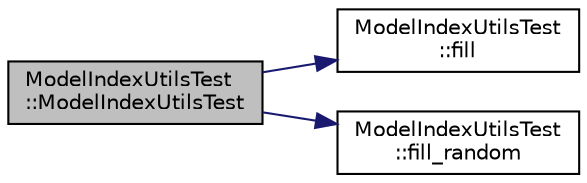 digraph "ModelIndexUtilsTest::ModelIndexUtilsTest"
{
 // LATEX_PDF_SIZE
  edge [fontname="Helvetica",fontsize="10",labelfontname="Helvetica",labelfontsize="10"];
  node [fontname="Helvetica",fontsize="10",shape=record];
  rankdir="LR";
  Node1 [label="ModelIndexUtilsTest\l::ModelIndexUtilsTest",height=0.2,width=0.4,color="black", fillcolor="grey75", style="filled", fontcolor="black",tooltip=" "];
  Node1 -> Node2 [color="midnightblue",fontsize="10",style="solid",fontname="Helvetica"];
  Node2 [label="ModelIndexUtilsTest\l::fill",height=0.2,width=0.4,color="black", fillcolor="white", style="filled",URL="$struct_model_index_utils_test.html#a3433ec01745b8262f8d928d9241332f3",tooltip=" "];
  Node1 -> Node3 [color="midnightblue",fontsize="10",style="solid",fontname="Helvetica"];
  Node3 [label="ModelIndexUtilsTest\l::fill_random",height=0.2,width=0.4,color="black", fillcolor="white", style="filled",URL="$struct_model_index_utils_test.html#a0fe53dba823e3aab64dfd76a869a7b14",tooltip=" "];
}
